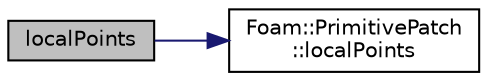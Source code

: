 digraph "localPoints"
{
  bgcolor="transparent";
  edge [fontname="Helvetica",fontsize="10",labelfontname="Helvetica",labelfontsize="10"];
  node [fontname="Helvetica",fontsize="10",shape=record];
  rankdir="LR";
  Node111 [label="localPoints",height=0.2,width=0.4,color="black", fillcolor="grey75", style="filled", fontcolor="black"];
  Node111 -> Node112 [color="midnightblue",fontsize="10",style="solid",fontname="Helvetica"];
  Node112 [label="Foam::PrimitivePatch\l::localPoints",height=0.2,width=0.4,color="black",URL="$a28693.html#aca6c65ee2831bb6795149af7635640a2",tooltip="Return pointField of points in patch. "];
}
